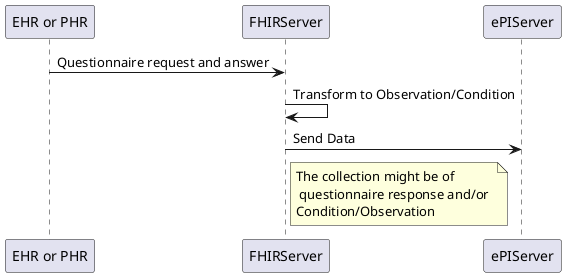 @startuml 


"EHR or PHR"->FHIRServer: Questionnaire request and answer


FHIRServer->"FHIRServer": Transform to Observation/Condition


FHIRServer->"ePIServer": Send Data

note right of FHIRServer: The collection might be of \n questionnaire response and/or \nCondition/Observation

@enduml

